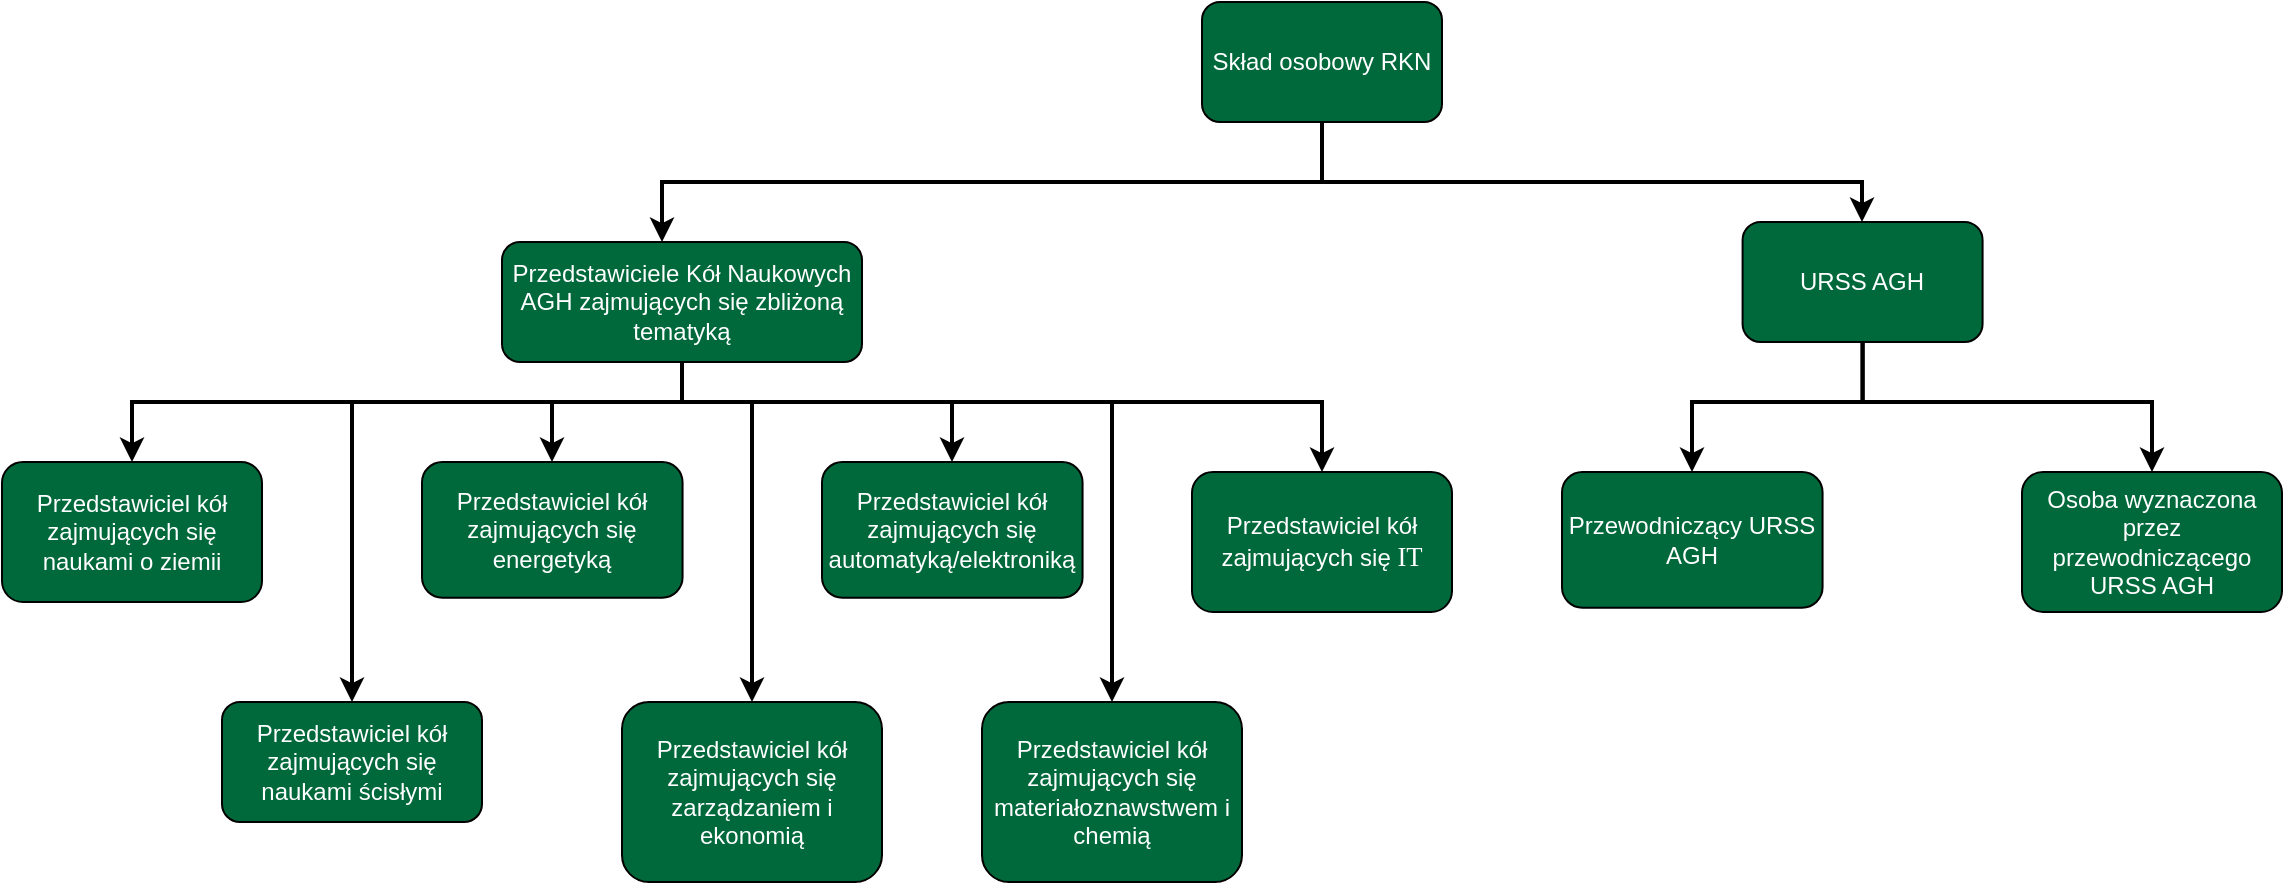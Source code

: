 <mxfile version="14.1.8" type="github">
  <diagram id="prtHgNgQTEPvFCAcTncT" name="Page-1">
    <mxGraphModel dx="2889" dy="1065" grid="1" gridSize="10" guides="1" tooltips="1" connect="1" arrows="1" fold="1" page="1" pageScale="1" pageWidth="827" pageHeight="1169" math="0" shadow="0">
      <root>
        <mxCell id="0" />
        <mxCell id="1" parent="0" />
        <mxCell id="IkY961-aOnDu3_AoUEnE-76" style="edgeStyle=orthogonalEdgeStyle;rounded=0;orthogonalLoop=1;jettySize=auto;html=1;strokeWidth=2;" parent="1" source="IkY961-aOnDu3_AoUEnE-4" target="IkY961-aOnDu3_AoUEnE-64" edge="1">
          <mxGeometry relative="1" as="geometry">
            <Array as="points">
              <mxPoint x="420" y="350" />
              <mxPoint x="90" y="350" />
            </Array>
          </mxGeometry>
        </mxCell>
        <mxCell id="IkY961-aOnDu3_AoUEnE-77" style="edgeStyle=orthogonalEdgeStyle;rounded=0;orthogonalLoop=1;jettySize=auto;html=1;jumpSize=13;strokeWidth=2;" parent="1" source="IkY961-aOnDu3_AoUEnE-4" target="IkY961-aOnDu3_AoUEnE-65" edge="1">
          <mxGeometry relative="1" as="geometry">
            <Array as="points">
              <mxPoint x="420" y="350" />
              <mxPoint x="690" y="350" />
            </Array>
          </mxGeometry>
        </mxCell>
        <mxCell id="IkY961-aOnDu3_AoUEnE-4" value="&lt;font color=&quot;#ffffff&quot;&gt;Skład osobowy RKN&lt;/font&gt;" style="rounded=1;whiteSpace=wrap;html=1;fillColor=#00693C;" parent="1" vertex="1">
          <mxGeometry x="360" y="260" width="120" height="60" as="geometry" />
        </mxCell>
        <mxCell id="IkY961-aOnDu3_AoUEnE-86" style="edgeStyle=orthogonalEdgeStyle;rounded=0;jumpSize=13;orthogonalLoop=1;jettySize=auto;html=1;strokeWidth=2;" parent="1" source="IkY961-aOnDu3_AoUEnE-65" target="IkY961-aOnDu3_AoUEnE-48" edge="1">
          <mxGeometry relative="1" as="geometry">
            <Array as="points">
              <mxPoint x="690" y="460" />
              <mxPoint x="605" y="460" />
            </Array>
          </mxGeometry>
        </mxCell>
        <mxCell id="IkY961-aOnDu3_AoUEnE-87" style="edgeStyle=orthogonalEdgeStyle;rounded=0;jumpSize=13;orthogonalLoop=1;jettySize=auto;html=1;strokeWidth=2;" parent="1" source="IkY961-aOnDu3_AoUEnE-65" target="IkY961-aOnDu3_AoUEnE-46" edge="1">
          <mxGeometry relative="1" as="geometry">
            <Array as="points">
              <mxPoint x="690" y="460" />
              <mxPoint x="835" y="460" />
            </Array>
          </mxGeometry>
        </mxCell>
        <mxCell id="IkY961-aOnDu3_AoUEnE-65" value="&lt;font color=&quot;#ffffff&quot;&gt;URSS AGH&lt;/font&gt;" style="rounded=1;whiteSpace=wrap;html=1;fillColor=#00693C;" parent="1" vertex="1">
          <mxGeometry x="630.29" y="370" width="120" height="60" as="geometry" />
        </mxCell>
        <mxCell id="IkY961-aOnDu3_AoUEnE-46" value="&lt;div&gt;&lt;font color=&quot;#ffffff&quot;&gt;Osoba wyznaczona przez przewodniczącego URSS AGH&lt;/font&gt;&lt;/div&gt;" style="rounded=1;whiteSpace=wrap;html=1;fillColor=#00693C;" parent="1" vertex="1">
          <mxGeometry x="770" y="495" width="130" height="70" as="geometry" />
        </mxCell>
        <mxCell id="IkY961-aOnDu3_AoUEnE-48" value="&lt;font color=&quot;#ffffff&quot;&gt;Przewodniczący URSS AGH&lt;/font&gt;" style="rounded=1;whiteSpace=wrap;html=1;fillColor=#00693C;" parent="1" vertex="1">
          <mxGeometry x="540" y="495" width="130.286" height="67.826" as="geometry" />
        </mxCell>
        <mxCell id="IkY961-aOnDu3_AoUEnE-53" value="&lt;font color=&quot;#ffffff&quot;&gt;Przedstawiciel kół zajmujących się automatyką/elektroniką&lt;/font&gt;" style="rounded=1;whiteSpace=wrap;html=1;fillColor=#00693C;" parent="1" vertex="1">
          <mxGeometry x="170" y="490" width="130.286" height="67.826" as="geometry" />
        </mxCell>
        <mxCell id="IkY961-aOnDu3_AoUEnE-79" style="edgeStyle=orthogonalEdgeStyle;rounded=0;jumpSize=13;orthogonalLoop=1;jettySize=auto;html=1;strokeWidth=2;" parent="1" source="IkY961-aOnDu3_AoUEnE-64" target="IkY961-aOnDu3_AoUEnE-18" edge="1">
          <mxGeometry relative="1" as="geometry">
            <Array as="points">
              <mxPoint x="100" y="460" />
              <mxPoint x="420" y="460" />
            </Array>
          </mxGeometry>
        </mxCell>
        <mxCell id="IkY961-aOnDu3_AoUEnE-80" style="edgeStyle=orthogonalEdgeStyle;rounded=0;jumpSize=13;orthogonalLoop=1;jettySize=auto;html=1;strokeWidth=2;" parent="1" source="IkY961-aOnDu3_AoUEnE-64" target="IkY961-aOnDu3_AoUEnE-53" edge="1">
          <mxGeometry relative="1" as="geometry">
            <Array as="points">
              <mxPoint x="100" y="460" />
              <mxPoint x="235" y="460" />
            </Array>
          </mxGeometry>
        </mxCell>
        <mxCell id="IkY961-aOnDu3_AoUEnE-81" style="edgeStyle=orthogonalEdgeStyle;rounded=0;jumpSize=13;orthogonalLoop=1;jettySize=auto;html=1;strokeWidth=2;" parent="1" source="IkY961-aOnDu3_AoUEnE-64" target="IkY961-aOnDu3_AoUEnE-19" edge="1">
          <mxGeometry relative="1" as="geometry">
            <Array as="points">
              <mxPoint x="100" y="460" />
              <mxPoint x="35" y="460" />
            </Array>
          </mxGeometry>
        </mxCell>
        <mxCell id="IkY961-aOnDu3_AoUEnE-82" style="edgeStyle=orthogonalEdgeStyle;rounded=0;jumpSize=13;orthogonalLoop=1;jettySize=auto;html=1;strokeWidth=2;" parent="1" source="IkY961-aOnDu3_AoUEnE-64" target="IkY961-aOnDu3_AoUEnE-23" edge="1">
          <mxGeometry relative="1" as="geometry">
            <Array as="points">
              <mxPoint x="100" y="460" />
              <mxPoint x="-175" y="460" />
            </Array>
          </mxGeometry>
        </mxCell>
        <mxCell id="IkY961-aOnDu3_AoUEnE-83" style="edgeStyle=orthogonalEdgeStyle;rounded=0;jumpSize=13;orthogonalLoop=1;jettySize=auto;html=1;entryX=0.5;entryY=0;entryDx=0;entryDy=0;strokeWidth=2;" parent="1" source="IkY961-aOnDu3_AoUEnE-64" target="IkY961-aOnDu3_AoUEnE-61" edge="1">
          <mxGeometry relative="1" as="geometry">
            <Array as="points">
              <mxPoint x="100" y="460" />
              <mxPoint x="-65" y="460" />
            </Array>
          </mxGeometry>
        </mxCell>
        <mxCell id="IkY961-aOnDu3_AoUEnE-84" style="edgeStyle=orthogonalEdgeStyle;rounded=0;jumpSize=13;orthogonalLoop=1;jettySize=auto;html=1;strokeWidth=2;" parent="1" source="IkY961-aOnDu3_AoUEnE-64" target="IkY961-aOnDu3_AoUEnE-22" edge="1">
          <mxGeometry relative="1" as="geometry">
            <Array as="points">
              <mxPoint x="100" y="460" />
              <mxPoint x="135" y="460" />
            </Array>
          </mxGeometry>
        </mxCell>
        <mxCell id="IkY961-aOnDu3_AoUEnE-85" style="edgeStyle=orthogonalEdgeStyle;rounded=0;jumpSize=13;orthogonalLoop=1;jettySize=auto;html=1;strokeWidth=2;" parent="1" source="IkY961-aOnDu3_AoUEnE-64" target="IkY961-aOnDu3_AoUEnE-25" edge="1">
          <mxGeometry relative="1" as="geometry">
            <Array as="points">
              <mxPoint x="100" y="460" />
              <mxPoint x="315" y="460" />
            </Array>
          </mxGeometry>
        </mxCell>
        <mxCell id="IkY961-aOnDu3_AoUEnE-64" value="&lt;font color=&quot;#ffffff&quot;&gt;&lt;span style=&quot;font-family: &amp;#34;helvetica&amp;#34; ; font-size: 12px ; font-style: normal ; font-weight: 400 ; letter-spacing: normal ; text-align: center ; text-indent: 0px ; text-transform: none ; word-spacing: 0px ; display: inline ; float: none&quot;&gt;Przedstawiciele Kół Naukowych AGH zajmujących się zbliżoną tematyką&lt;/span&gt;&lt;br&gt;&lt;/font&gt;" style="rounded=1;whiteSpace=wrap;html=1;fillColor=#00693C;" parent="1" vertex="1">
          <mxGeometry x="10" y="380" width="180" height="60" as="geometry" />
        </mxCell>
        <mxCell id="IkY961-aOnDu3_AoUEnE-18" value="&lt;font color=&quot;#ffffff&quot;&gt;Przedstawiciel kół zajmujących się&amp;nbsp;&lt;span id=&quot;docs-internal-guid-c864b5bb-7fff-05d9-7447-67477e5605bd&quot;&gt;&lt;span style=&quot;font-size: 10pt ; font-family: &amp;#34;verdana&amp;#34; ; background-color: transparent ; vertical-align: baseline&quot;&gt;IT&lt;/span&gt;&lt;/span&gt;&lt;/font&gt;" style="rounded=1;whiteSpace=wrap;html=1;fillColor=#00693C;" parent="1" vertex="1">
          <mxGeometry x="355" y="495" width="130" height="70" as="geometry" />
        </mxCell>
        <mxCell id="IkY961-aOnDu3_AoUEnE-19" value="&lt;font color=&quot;#ffffff&quot;&gt;Przedstawiciel kół zajmujących się energetyką&lt;/font&gt;" style="rounded=1;whiteSpace=wrap;html=1;fillColor=#00693C;" parent="1" vertex="1">
          <mxGeometry x="-30" y="490" width="130.286" height="67.826" as="geometry" />
        </mxCell>
        <mxCell id="IkY961-aOnDu3_AoUEnE-22" value="&lt;div&gt;&lt;span&gt;&lt;font color=&quot;#ffffff&quot;&gt;&lt;br&gt;&lt;/font&gt;&lt;/span&gt;&lt;/div&gt;&lt;div&gt;&lt;font color=&quot;#ffffff&quot;&gt;&lt;span&gt;Przedstawiciel kół zajmujących się z&lt;/span&gt;&lt;span&gt;arządzaniem i ekonomią&lt;/span&gt;&lt;/font&gt;&lt;/div&gt;&lt;span&gt;&lt;br&gt;&lt;/span&gt;" style="rounded=1;whiteSpace=wrap;html=1;fillColor=#00693C;" parent="1" vertex="1">
          <mxGeometry x="70" y="610" width="130" height="90" as="geometry" />
        </mxCell>
        <mxCell id="IkY961-aOnDu3_AoUEnE-23" value="&lt;font color=&quot;#ffffff&quot;&gt;Przedstawiciel kół zajmujących się naukami o ziemii&lt;/font&gt;" style="rounded=1;whiteSpace=wrap;html=1;fillColor=#00693C;" parent="1" vertex="1">
          <mxGeometry x="-240" y="490" width="130" height="70" as="geometry" />
        </mxCell>
        <mxCell id="IkY961-aOnDu3_AoUEnE-25" value="&lt;font color=&quot;#ffffff&quot;&gt;&lt;br&gt;Przedstawiciel kół zajmujących się m&lt;/font&gt;&lt;span&gt;&lt;font color=&quot;#ffffff&quot;&gt;ateriałoznawstwem i chemią&lt;br&gt;&lt;/font&gt;&lt;br&gt;&lt;/span&gt;" style="rounded=1;whiteSpace=wrap;html=1;fillColor=#00693C;" parent="1" vertex="1">
          <mxGeometry x="250" y="610" width="130" height="90" as="geometry" />
        </mxCell>
        <mxCell id="IkY961-aOnDu3_AoUEnE-61" value="&lt;span style=&quot;color: rgb(255 , 255 , 255)&quot;&gt;Przedstawiciel kół zajmujących się naukami ścisłymi&lt;/span&gt;&lt;span&gt;&lt;br&gt;&lt;/span&gt;" style="rounded=1;whiteSpace=wrap;html=1;fillColor=#00693C;" parent="1" vertex="1">
          <mxGeometry x="-130" y="610" width="130" height="60" as="geometry" />
        </mxCell>
      </root>
    </mxGraphModel>
  </diagram>
</mxfile>
